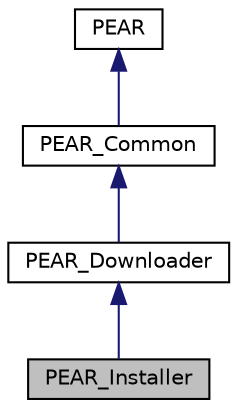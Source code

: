 digraph "PEAR_Installer"
{
 // LATEX_PDF_SIZE
  edge [fontname="Helvetica",fontsize="10",labelfontname="Helvetica",labelfontsize="10"];
  node [fontname="Helvetica",fontsize="10",shape=record];
  Node1 [label="PEAR_Installer",height=0.2,width=0.4,color="black", fillcolor="grey75", style="filled", fontcolor="black",tooltip=" "];
  Node2 -> Node1 [dir="back",color="midnightblue",fontsize="10",style="solid"];
  Node2 [label="PEAR_Downloader",height=0.2,width=0.4,color="black", fillcolor="white", style="filled",URL="$classPEAR__Downloader.html",tooltip=" "];
  Node3 -> Node2 [dir="back",color="midnightblue",fontsize="10",style="solid"];
  Node3 [label="PEAR_Common",height=0.2,width=0.4,color="black", fillcolor="white", style="filled",URL="$classPEAR__Common.html",tooltip=" "];
  Node4 -> Node3 [dir="back",color="midnightblue",fontsize="10",style="solid"];
  Node4 [label="PEAR",height=0.2,width=0.4,color="black", fillcolor="white", style="filled",URL="$classPEAR.html",tooltip=" "];
}
